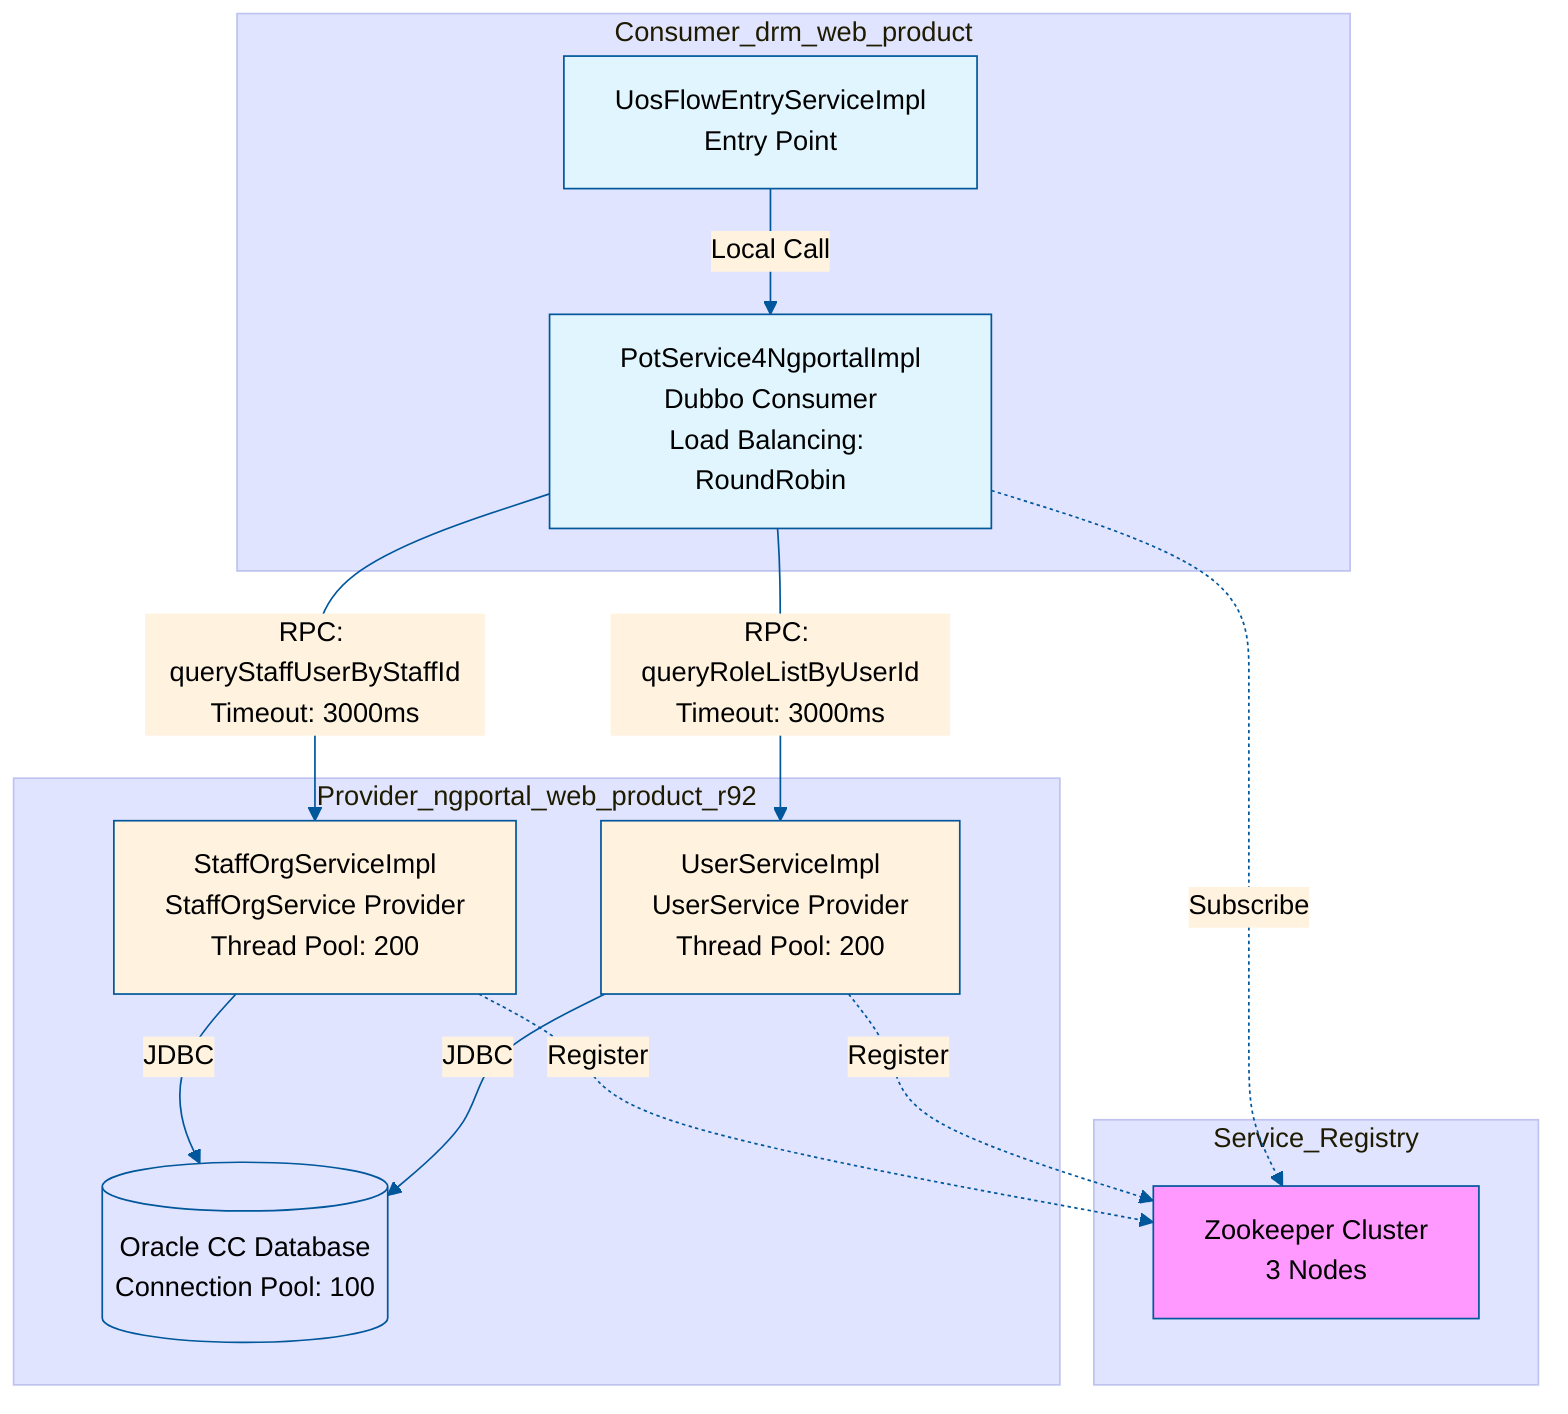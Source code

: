 %%{init: {'theme':'base', 'themeVariables': { 'primaryColor':'#e1f5fe', 'primaryBorderColor':'#01579b', 'primaryTextColor':'#000', 'lineColor':'#01579b', 'secondaryColor':'#fff3e0', 'tertiaryColor':'#e1e4ff'}}}%%
graph TB
    subgraph Consumer_drm_web_product
        UFS[UosFlowEntryServiceImpl<br/>Entry Point]
        PS[PotService4NgportalImpl<br/>Dubbo Consumer<br/>Load Balancing: RoundRobin]
    end

    subgraph Provider_ngportal_web_product_r92
        SOS[StaffOrgServiceImpl<br/>StaffOrgService Provider<br/>Thread Pool: 200]
        US[UserServiceImpl<br/>UserService Provider<br/>Thread Pool: 200]
        CC[(Oracle CC Database<br/>Connection Pool: 100)]
    end

    subgraph Service_Registry
        ZK[Zookeeper Cluster<br/>3 Nodes]
    end

    UFS -->|Local Call| PS
    PS -->|RPC: queryStaffUserByStaffId<br/>Timeout: 3000ms| SOS
    PS -->|RPC: queryRoleListByUserId<br/>Timeout: 3000ms| US

    PS -.->|Subscribe| ZK
    SOS -.->|Register| ZK
    US -.->|Register| ZK

    SOS -->|JDBC| CC
    US -->|JDBC| CC

    style PS fill:#e1f5fe
    style SOS fill:#fff3e0
    style US fill:#fff3e0
    style CC fill:#e1e4ff
    style ZK fill:#f9f